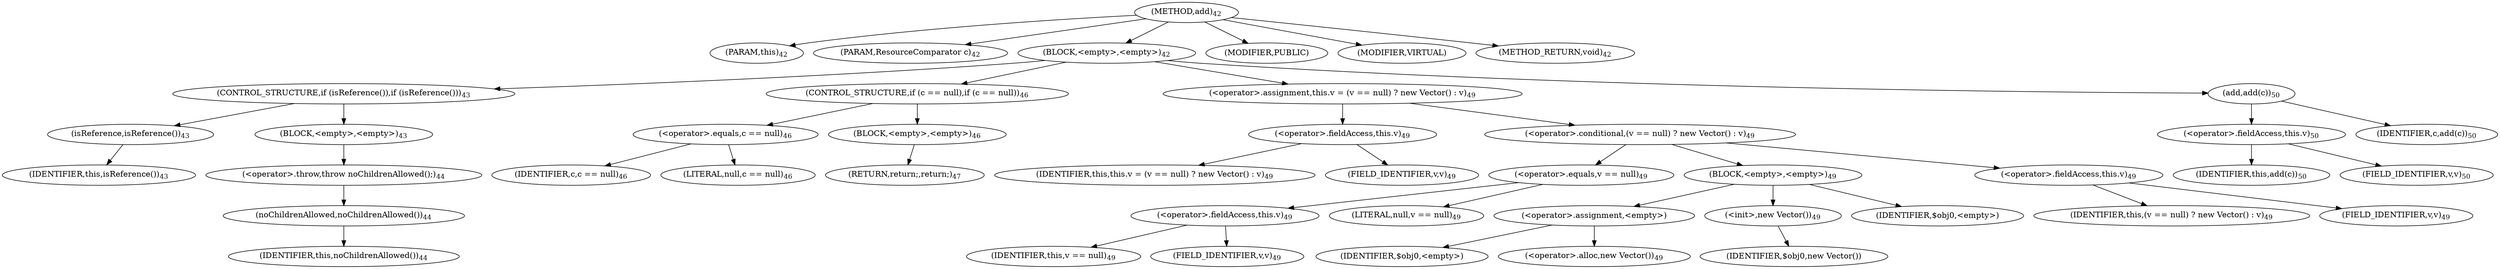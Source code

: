 digraph "add" {  
"28" [label = <(METHOD,add)<SUB>42</SUB>> ]
"4" [label = <(PARAM,this)<SUB>42</SUB>> ]
"29" [label = <(PARAM,ResourceComparator c)<SUB>42</SUB>> ]
"30" [label = <(BLOCK,&lt;empty&gt;,&lt;empty&gt;)<SUB>42</SUB>> ]
"31" [label = <(CONTROL_STRUCTURE,if (isReference()),if (isReference()))<SUB>43</SUB>> ]
"32" [label = <(isReference,isReference())<SUB>43</SUB>> ]
"3" [label = <(IDENTIFIER,this,isReference())<SUB>43</SUB>> ]
"33" [label = <(BLOCK,&lt;empty&gt;,&lt;empty&gt;)<SUB>43</SUB>> ]
"34" [label = <(&lt;operator&gt;.throw,throw noChildrenAllowed();)<SUB>44</SUB>> ]
"35" [label = <(noChildrenAllowed,noChildrenAllowed())<SUB>44</SUB>> ]
"5" [label = <(IDENTIFIER,this,noChildrenAllowed())<SUB>44</SUB>> ]
"36" [label = <(CONTROL_STRUCTURE,if (c == null),if (c == null))<SUB>46</SUB>> ]
"37" [label = <(&lt;operator&gt;.equals,c == null)<SUB>46</SUB>> ]
"38" [label = <(IDENTIFIER,c,c == null)<SUB>46</SUB>> ]
"39" [label = <(LITERAL,null,c == null)<SUB>46</SUB>> ]
"40" [label = <(BLOCK,&lt;empty&gt;,&lt;empty&gt;)<SUB>46</SUB>> ]
"41" [label = <(RETURN,return;,return;)<SUB>47</SUB>> ]
"42" [label = <(&lt;operator&gt;.assignment,this.v = (v == null) ? new Vector() : v)<SUB>49</SUB>> ]
"43" [label = <(&lt;operator&gt;.fieldAccess,this.v)<SUB>49</SUB>> ]
"44" [label = <(IDENTIFIER,this,this.v = (v == null) ? new Vector() : v)<SUB>49</SUB>> ]
"45" [label = <(FIELD_IDENTIFIER,v,v)<SUB>49</SUB>> ]
"46" [label = <(&lt;operator&gt;.conditional,(v == null) ? new Vector() : v)<SUB>49</SUB>> ]
"47" [label = <(&lt;operator&gt;.equals,v == null)<SUB>49</SUB>> ]
"48" [label = <(&lt;operator&gt;.fieldAccess,this.v)<SUB>49</SUB>> ]
"49" [label = <(IDENTIFIER,this,v == null)<SUB>49</SUB>> ]
"50" [label = <(FIELD_IDENTIFIER,v,v)<SUB>49</SUB>> ]
"51" [label = <(LITERAL,null,v == null)<SUB>49</SUB>> ]
"52" [label = <(BLOCK,&lt;empty&gt;,&lt;empty&gt;)<SUB>49</SUB>> ]
"53" [label = <(&lt;operator&gt;.assignment,&lt;empty&gt;)> ]
"54" [label = <(IDENTIFIER,$obj0,&lt;empty&gt;)> ]
"55" [label = <(&lt;operator&gt;.alloc,new Vector())<SUB>49</SUB>> ]
"56" [label = <(&lt;init&gt;,new Vector())<SUB>49</SUB>> ]
"57" [label = <(IDENTIFIER,$obj0,new Vector())> ]
"58" [label = <(IDENTIFIER,$obj0,&lt;empty&gt;)> ]
"59" [label = <(&lt;operator&gt;.fieldAccess,this.v)<SUB>49</SUB>> ]
"60" [label = <(IDENTIFIER,this,(v == null) ? new Vector() : v)<SUB>49</SUB>> ]
"61" [label = <(FIELD_IDENTIFIER,v,v)<SUB>49</SUB>> ]
"62" [label = <(add,add(c))<SUB>50</SUB>> ]
"63" [label = <(&lt;operator&gt;.fieldAccess,this.v)<SUB>50</SUB>> ]
"64" [label = <(IDENTIFIER,this,add(c))<SUB>50</SUB>> ]
"65" [label = <(FIELD_IDENTIFIER,v,v)<SUB>50</SUB>> ]
"66" [label = <(IDENTIFIER,c,add(c))<SUB>50</SUB>> ]
"67" [label = <(MODIFIER,PUBLIC)> ]
"68" [label = <(MODIFIER,VIRTUAL)> ]
"69" [label = <(METHOD_RETURN,void)<SUB>42</SUB>> ]
  "28" -> "4" 
  "28" -> "29" 
  "28" -> "30" 
  "28" -> "67" 
  "28" -> "68" 
  "28" -> "69" 
  "30" -> "31" 
  "30" -> "36" 
  "30" -> "42" 
  "30" -> "62" 
  "31" -> "32" 
  "31" -> "33" 
  "32" -> "3" 
  "33" -> "34" 
  "34" -> "35" 
  "35" -> "5" 
  "36" -> "37" 
  "36" -> "40" 
  "37" -> "38" 
  "37" -> "39" 
  "40" -> "41" 
  "42" -> "43" 
  "42" -> "46" 
  "43" -> "44" 
  "43" -> "45" 
  "46" -> "47" 
  "46" -> "52" 
  "46" -> "59" 
  "47" -> "48" 
  "47" -> "51" 
  "48" -> "49" 
  "48" -> "50" 
  "52" -> "53" 
  "52" -> "56" 
  "52" -> "58" 
  "53" -> "54" 
  "53" -> "55" 
  "56" -> "57" 
  "59" -> "60" 
  "59" -> "61" 
  "62" -> "63" 
  "62" -> "66" 
  "63" -> "64" 
  "63" -> "65" 
}
